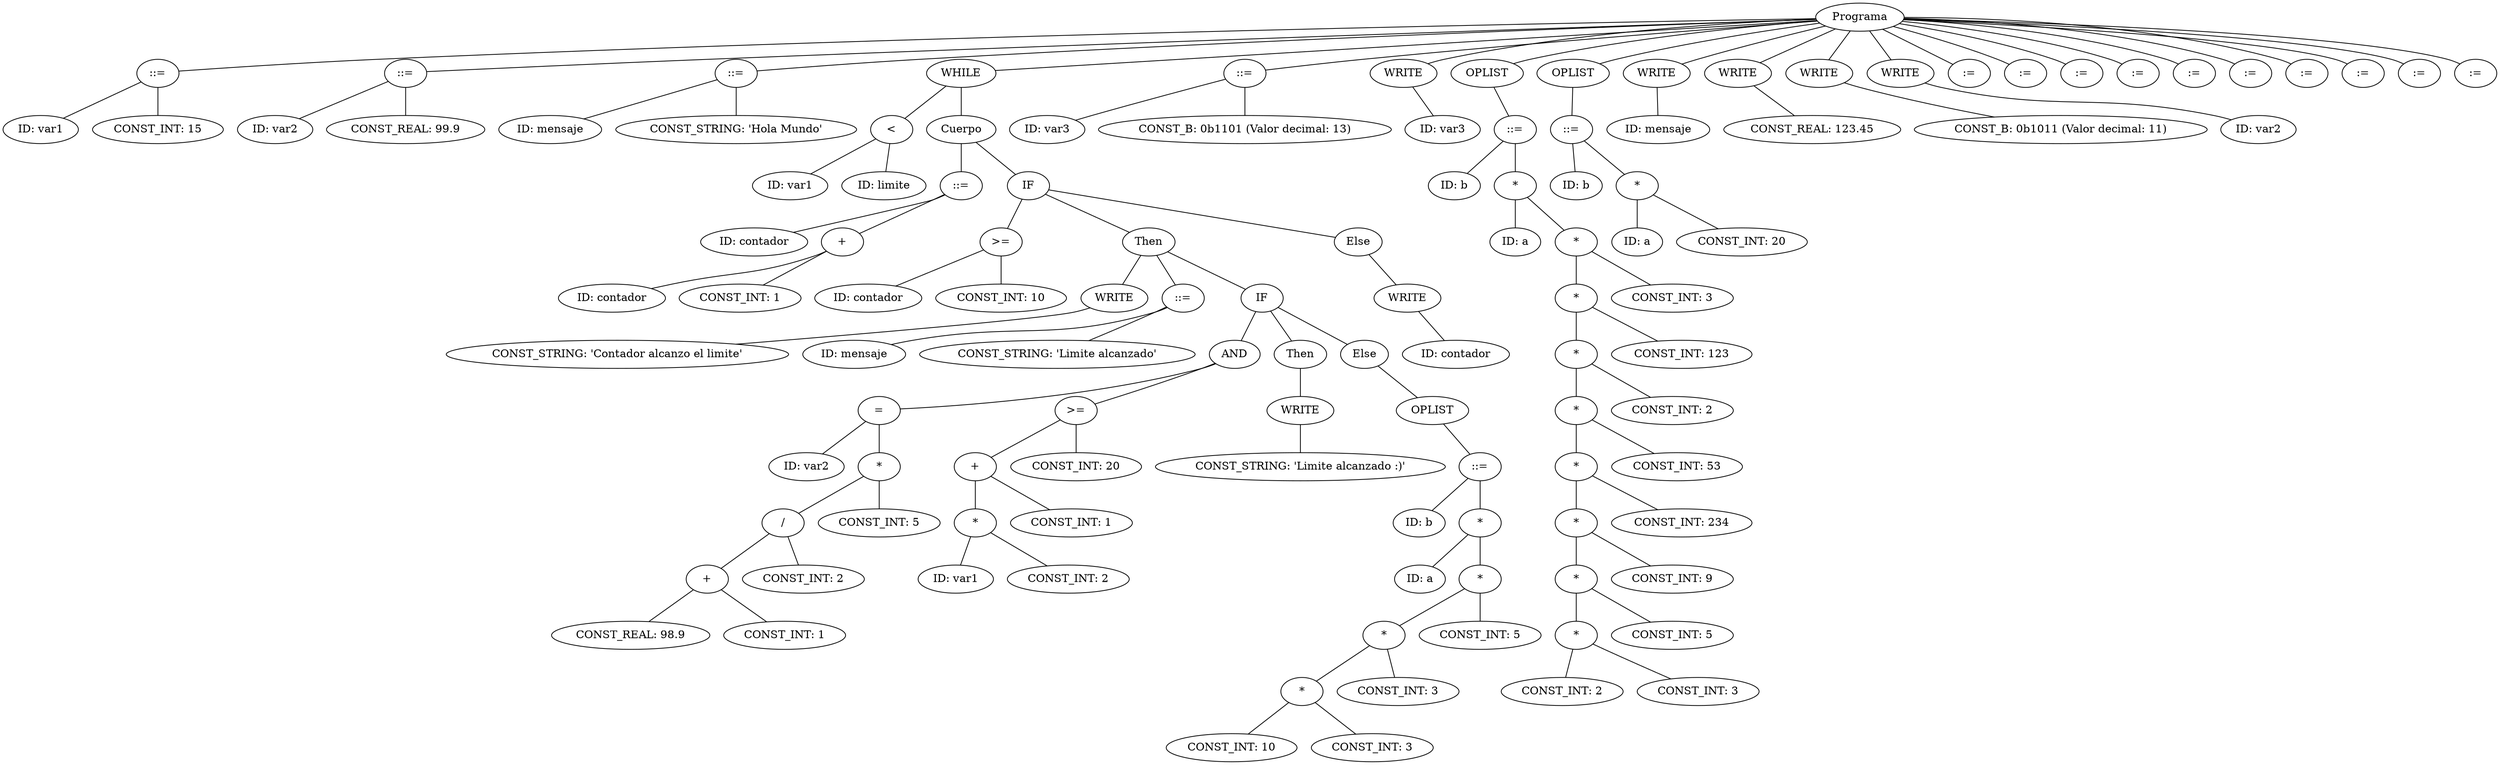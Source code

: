 graph G {nodo_programa [label="Programa"]
nodo_544808176 [label="::="]
nodo_programa -- nodo_544808176
nodo_1353697249 [label="ID: var1"]
nodo_544808176 -- nodo_1353697249
nodo_1591792372 [label="CONST_INT: 15"]
nodo_544808176 -- nodo_1591792372
nodo_915856196 [label="::="]
nodo_programa -- nodo_915856196
nodo_157456514 [label="ID: var2"]
nodo_915856196 -- nodo_157456514
nodo_660391552 [label="CONST_REAL: 99.9"]
nodo_915856196 -- nodo_660391552
nodo_2138298349 [label="::="]
nodo_programa -- nodo_2138298349
nodo_2134867900 [label="ID: mensaje"]
nodo_2138298349 -- nodo_2134867900
nodo_1652837969 [label="CONST_STRING: 'Hola Mundo'"]
nodo_2138298349 -- nodo_1652837969
nodo_598604871 [label="WHILE"]
nodo_programa -- nodo_598604871
nodo_1107336032 [label="<"]
nodo_598604871 -- nodo_1107336032
nodo_1187438083 [label="ID: var1"]
nodo_1107336032 -- nodo_1187438083
nodo_116454988 [label="ID: limite"]
nodo_1107336032 -- nodo_116454988
nodo_1249082641 [label="Cuerpo"]
nodo_598604871 -- nodo_1249082641
nodo_208544932 [label="::="]
nodo_1249082641 -- nodo_208544932
nodo_2091439596 [label="ID: contador"]
nodo_208544932 -- nodo_2091439596
nodo_2104172195 [label="+"]
nodo_208544932 -- nodo_2104172195
nodo_748781546 [label="ID: contador"]
nodo_2104172195 -- nodo_748781546
nodo_1368864222 [label="CONST_INT: 1"]
nodo_2104172195 -- nodo_1368864222
nodo_1797950901 [label="IF"]
nodo_1249082641 -- nodo_1797950901
nodo_1318127733 [label=">="]
nodo_1797950901 -- nodo_1318127733
nodo_1776836706 [label="ID: contador"]
nodo_1318127733 -- nodo_1776836706
nodo_20545860 [label="CONST_INT: 10"]
nodo_1318127733 -- nodo_20545860
nodo_1052894195 [label="Then"]
nodo_1797950901 -- nodo_1052894195
nodo_2018871038 [label="WRITE"]
nodo_1052894195 -- nodo_2018871038
nodo_1377043174 [label="CONST_STRING: 'Contador alcanzo el limite'"]
nodo_2018871038 -- nodo_1377043174
nodo_535468609 [label="::="]
nodo_1052894195 -- nodo_535468609
nodo_780479540 [label="ID: mensaje"]
nodo_535468609 -- nodo_780479540
nodo_2058567020 [label="CONST_STRING: 'Limite alcanzado'"]
nodo_535468609 -- nodo_2058567020
nodo_138544110 [label="IF"]
nodo_1052894195 -- nodo_138544110
nodo_1135720501 [label="AND"]
nodo_138544110 -- nodo_1135720501
nodo_1146280187 [label="="]
nodo_1135720501 -- nodo_1146280187
nodo_669635904 [label="ID: var2"]
nodo_1146280187 -- nodo_669635904
nodo_1059909408 [label="*"]
nodo_1146280187 -- nodo_1059909408
nodo_1905428704 [label="/"]
nodo_1059909408 -- nodo_1905428704
nodo_601162537 [label="+"]
nodo_1905428704 -- nodo_601162537
nodo_1249874374 [label="CONST_REAL: 98.9"]
nodo_601162537 -- nodo_1249874374
nodo_309473862 [label="CONST_INT: 1"]
nodo_601162537 -- nodo_309473862
nodo_2009234784 [label="CONST_INT: 2"]
nodo_1905428704 -- nodo_2009234784
nodo_2089149690 [label="CONST_INT: 5"]
nodo_1059909408 -- nodo_2089149690
nodo_1245887245 [label=">="]
nodo_1135720501 -- nodo_1245887245
nodo_1235308545 [label="+"]
nodo_1245887245 -- nodo_1235308545
nodo_762055976 [label="*"]
nodo_1235308545 -- nodo_762055976
nodo_2124254795 [label="ID: var1"]
nodo_762055976 -- nodo_2124254795
nodo_559470662 [label="CONST_INT: 2"]
nodo_762055976 -- nodo_559470662
nodo_1648014644 [label="CONST_INT: 1"]
nodo_1235308545 -- nodo_1648014644
nodo_804446486 [label="CONST_INT: 20"]
nodo_1245887245 -- nodo_804446486
nodo_1024449909 [label="Then"]
nodo_138544110 -- nodo_1024449909
nodo_1525852282 [label="WRITE"]
nodo_1024449909 -- nodo_1525852282
nodo_1834362117 [label="CONST_STRING: 'Limite alcanzado :)'"]
nodo_1525852282 -- nodo_1834362117
nodo_1427407848 [label="Else"]
nodo_138544110 -- nodo_1427407848
nodo_380831818 [label="OPLIST"]
nodo_1427407848 -- nodo_380831818
nodo_1506661278 [label="::="]
nodo_380831818 -- nodo_1506661278
nodo_91204527 [label="ID: b"]
nodo_1506661278 -- nodo_91204527
nodo_1947562793 [label="*"]
nodo_1506661278 -- nodo_1947562793
nodo_2062206137 [label="ID: a"]
nodo_1947562793 -- nodo_2062206137
nodo_1301064025 [label="*"]
nodo_1947562793 -- nodo_1301064025
nodo_893800852 [label="*"]
nodo_1301064025 -- nodo_893800852
nodo_1788207150 [label="*"]
nodo_893800852 -- nodo_1788207150
nodo_1190538953 [label="CONST_INT: 10"]
nodo_1788207150 -- nodo_1190538953
nodo_1855492399 [label="CONST_INT: 3"]
nodo_1788207150 -- nodo_1855492399
nodo_1767221145 [label="CONST_INT: 3"]
nodo_893800852 -- nodo_1767221145
nodo_738504205 [label="CONST_INT: 5"]
nodo_1301064025 -- nodo_738504205
nodo_1542675746 [label="Else"]
nodo_1797950901 -- nodo_1542675746
nodo_1900592794 [label="WRITE"]
nodo_1542675746 -- nodo_1900592794
nodo_904246853 [label="ID: contador"]
nodo_1900592794 -- nodo_904246853
nodo_1008210482 [label="::="]
nodo_programa -- nodo_1008210482
nodo_2101560030 [label="ID: var3"]
nodo_1008210482 -- nodo_2101560030
nodo_1238081410 [label="CONST_B: 0b1101 (Valor decimal: 13)"]
nodo_1008210482 -- nodo_1238081410
nodo_1359241056 [label="WRITE"]
nodo_programa -- nodo_1359241056
nodo_762400496 [label="ID: var3"]
nodo_1359241056 -- nodo_762400496
nodo_1245948978 [label="OPLIST"]
nodo_programa -- nodo_1245948978
nodo_1600200055 [label="::="]
nodo_1245948978 -- nodo_1600200055
nodo_745387684 [label="ID: b"]
nodo_1600200055 -- nodo_745387684
nodo_197946135 [label="*"]
nodo_1600200055 -- nodo_197946135
nodo_1555657824 [label="ID: a"]
nodo_197946135 -- nodo_1555657824
nodo_191123493 [label="*"]
nodo_197946135 -- nodo_191123493
nodo_1249714043 [label="*"]
nodo_191123493 -- nodo_1249714043
nodo_578896368 [label="*"]
nodo_1249714043 -- nodo_578896368
nodo_889994164 [label="*"]
nodo_578896368 -- nodo_889994164
nodo_482385992 [label="*"]
nodo_889994164 -- nodo_482385992
nodo_1046798956 [label="*"]
nodo_482385992 -- nodo_1046798956
nodo_373467793 [label="*"]
nodo_1046798956 -- nodo_373467793
nodo_1120399990 [label="*"]
nodo_373467793 -- nodo_1120399990
nodo_1528612998 [label="CONST_INT: 2"]
nodo_1120399990 -- nodo_1528612998
nodo_1114777099 [label="CONST_INT: 3"]
nodo_1120399990 -- nodo_1114777099
nodo_1105660662 [label="CONST_INT: 5"]
nodo_373467793 -- nodo_1105660662
nodo_1011750142 [label="CONST_INT: 9"]
nodo_1046798956 -- nodo_1011750142
nodo_19637001 [label="CONST_INT: 234"]
nodo_482385992 -- nodo_19637001
nodo_1379569497 [label="CONST_INT: 53"]
nodo_889994164 -- nodo_1379569497
nodo_737386322 [label="CONST_INT: 2"]
nodo_578896368 -- nodo_737386322
nodo_1742112566 [label="CONST_INT: 123"]
nodo_1249714043 -- nodo_1742112566
nodo_993612590 [label="CONST_INT: 3"]
nodo_191123493 -- nodo_993612590
nodo_1031750487 [label="OPLIST"]
nodo_programa -- nodo_1031750487
nodo_172053157 [label="::="]
nodo_1031750487 -- nodo_172053157
nodo_1501404140 [label="ID: b"]
nodo_172053157 -- nodo_1501404140
nodo_682365902 [label="*"]
nodo_172053157 -- nodo_682365902
nodo_1871612023 [label="ID: a"]
nodo_682365902 -- nodo_1871612023
nodo_1876568921 [label="CONST_INT: 20"]
nodo_682365902 -- nodo_1876568921
nodo_1523412917 [label="WRITE"]
nodo_programa -- nodo_1523412917
nodo_313996609 [label="ID: mensaje"]
nodo_1523412917 -- nodo_313996609
nodo_157403728 [label="WRITE"]
nodo_programa -- nodo_157403728
nodo_937404614 [label="CONST_REAL: 123.45"]
nodo_157403728 -- nodo_937404614
nodo_106879311 [label="WRITE"]
nodo_programa -- nodo_106879311
nodo_770243064 [label="CONST_B: 0b1011 (Valor decimal: 11)"]
nodo_106879311 -- nodo_770243064
nodo_719099231 [label="WRITE"]
nodo_programa -- nodo_719099231
nodo_1620017498 [label="ID: var2"]
nodo_719099231 -- nodo_1620017498
nodo_283883685 [label=":="]
nodo_programa -- nodo_283883685
nodo_2049356921 [label=":="]
nodo_programa -- nodo_2049356921
nodo_874422287 [label=":="]
nodo_programa -- nodo_874422287
nodo_679965319 [label=":="]
nodo_programa -- nodo_679965319
nodo_1701104034 [label=":="]
nodo_programa -- nodo_1701104034
nodo_716057611 [label=":="]
nodo_programa -- nodo_716057611
nodo_1802633097 [label=":="]
nodo_programa -- nodo_1802633097
nodo_2020715306 [label=":="]
nodo_programa -- nodo_2020715306
nodo_1000035423 [label=":="]
nodo_programa -- nodo_1000035423
nodo_1619982675 [label=":="]
nodo_programa -- nodo_1619982675
}
